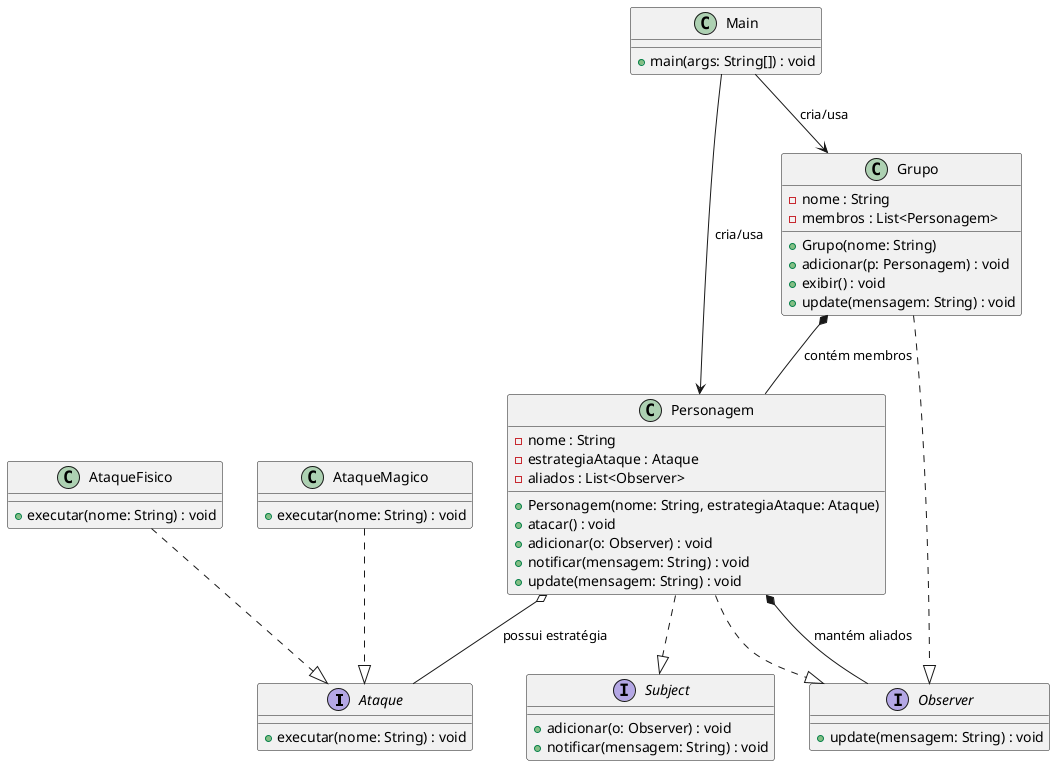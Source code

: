 @startuml StrategyObserverComposite

' ---------------------------
' Interfaces
' ---------------------------
interface Ataque {
    + executar(nome: String) : void
}

interface Observer {
    + update(mensagem: String) : void
}

interface Subject {
    + adicionar(o: Observer) : void
    + notificar(mensagem: String) : void
}

' ---------------------------
' Classes concretas
' ---------------------------
class AtaqueFisico {
    + executar(nome: String) : void
}

class AtaqueMagico {
    + executar(nome: String) : void
}

class Personagem {
    - nome : String
    - estrategiaAtaque : Ataque
    - aliados : List<Observer>
    + Personagem(nome: String, estrategiaAtaque: Ataque)
    + atacar() : void
    + adicionar(o: Observer) : void
    + notificar(mensagem: String) : void
    + update(mensagem: String) : void
}

class Grupo {
    - nome : String
    - membros : List<Personagem>
    + Grupo(nome: String)
    + adicionar(p: Personagem) : void
    + exibir() : void
    + update(mensagem: String) : void
}

class Main {
    + main(args: String[]) : void
}

' ---------------------------
' Implementação / Herança
' ---------------------------
AtaqueFisico ..|> Ataque
AtaqueMagico ..|> Ataque
Personagem ..|> Observer
Personagem ..|> Subject
Grupo ..|> Observer

' ---------------------------
' Associação / dependência
' ---------------------------
Main --> Personagem : cria/usa
Main --> Grupo : cria/usa
Personagem o-- Ataque : possui estratégia
Personagem *-- Observer : mantém aliados
Grupo *-- Personagem : contém membros

@enduml
